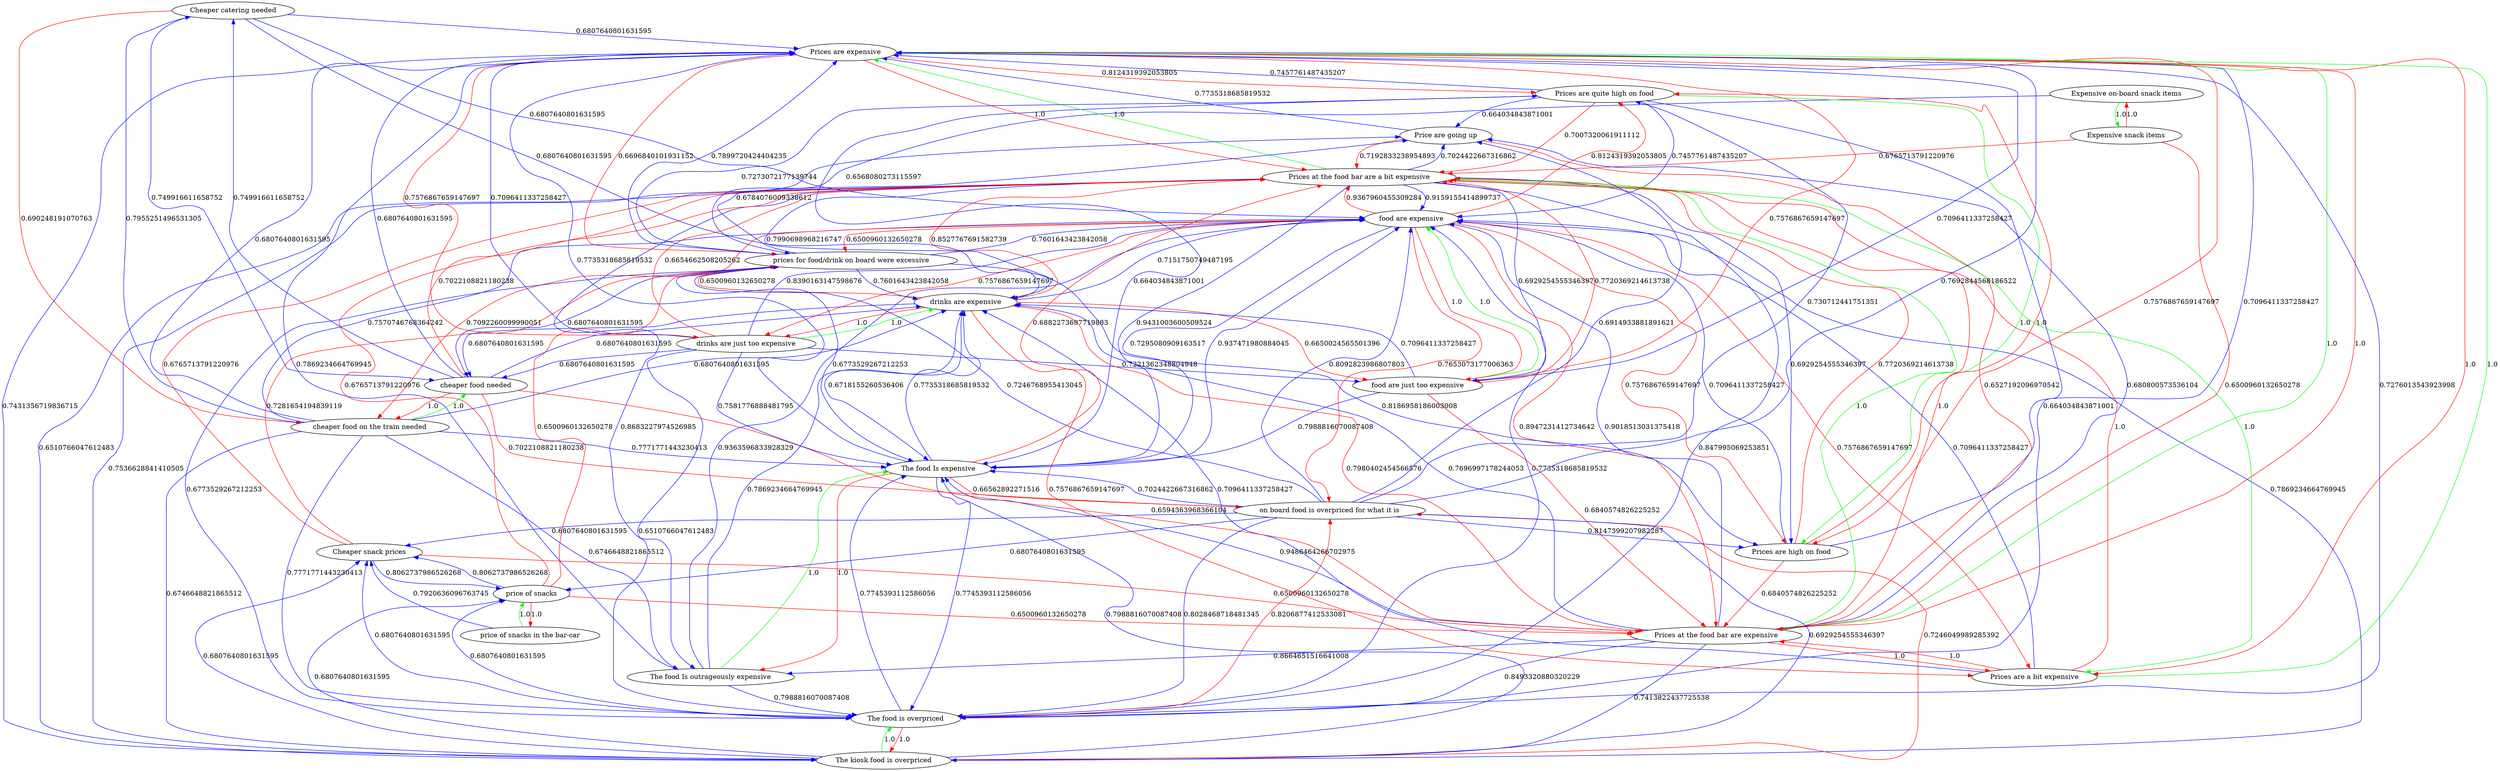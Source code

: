 digraph rawGraph {
"Cheaper catering needed";"Cheaper snack prices";"Expensive on-board snack items";"Expensive snack items";"Price are going up";"Prices are quite high on food";"Prices are high on food";"Prices at the food bar are a bit expensive";"Prices at the food bar are expensive";"Prices are expensive";"Prices are a bit expensive";"The food Is outrageously expensive";"The food Is expensive";"The kiosk food is overpriced";"The food is overpriced";"cheaper food on the train needed";"cheaper food needed";"drinks are just too expensive";"drinks are expensive";"food are just too expensive";"food are expensive";"on board food is overpriced for what it is";"price of snacks in the bar-car";"price of snacks";"prices for food/drink on board were excessive";"Expensive on-board snack items" -> "Expensive snack items" [label=1.0] [color=green]
"Expensive snack items" -> "Expensive on-board snack items" [label=1.0] [color=red]
"Prices are quite high on food" -> "Prices are high on food" [label=1.0] [color=green]
"Prices are high on food" -> "Prices are quite high on food" [label=1.0] [color=red]
"Prices are quite high on food" -> "Price are going up" [label=0.664034843871001] [color=blue]
"Prices at the food bar are a bit expensive" -> "Prices at the food bar are expensive" [label=1.0] [color=green]
"Prices at the food bar are expensive" -> "Prices are expensive" [label=1.0] [color=green]
"Prices at the food bar are a bit expensive" -> "Prices are a bit expensive" [label=1.0] [color=green]
"Prices are a bit expensive" -> "Prices are expensive" [label=1.0] [color=green]
"Prices at the food bar are a bit expensive" -> "Prices are expensive" [label=1.0] [color=green]
"Prices at the food bar are expensive" -> "Prices at the food bar are a bit expensive" [label=1.0] [color=red]
"Prices at the food bar are expensive" -> "Prices are a bit expensive" [label=1.0] [color=red]
"Prices are expensive" -> "Prices at the food bar are a bit expensive" [label=1.0] [color=red]
"Prices are expensive" -> "Prices at the food bar are expensive" [label=1.0] [color=red]
"Prices are expensive" -> "Prices are a bit expensive" [label=1.0] [color=red]
"Prices are a bit expensive" -> "Prices at the food bar are a bit expensive" [label=1.0] [color=red]
"Prices are a bit expensive" -> "Prices at the food bar are expensive" [label=1.0] [color=red]
"Cheaper catering needed" -> "Prices are expensive" [label=0.6807640801631595] [color=blue]
"Cheaper snack prices" -> "Prices at the food bar are a bit expensive" [label=0.6765713791220976] [color=red]
"Cheaper snack prices" -> "Prices at the food bar are expensive" [label=0.6500960132650278] [color=red]
"Expensive snack items" -> "Prices at the food bar are a bit expensive" [label=0.6765713791220976] [color=red]
"Expensive snack items" -> "Prices at the food bar are expensive" [label=0.6500960132650278] [color=red]
"Price are going up" -> "Prices at the food bar are a bit expensive" [label=0.7192833238954893] [color=red]
"Price are going up" -> "Prices at the food bar are expensive" [label=0.6527192096970542] [color=red]
"Price are going up" -> "Prices are expensive" [label=0.7735318685819532] [color=blue]
"Prices are quite high on food" -> "Prices at the food bar are a bit expensive" [label=0.7007320061911112] [color=red]
"Prices are quite high on food" -> "Prices are expensive" [label=0.7457761487435207] [color=blue]
"Prices are high on food" -> "Prices at the food bar are a bit expensive" [label=0.7720369214613738] [color=red]
"Prices are high on food" -> "Prices at the food bar are expensive" [label=0.6840574826225252] [color=red]
"Prices are high on food" -> "Prices are expensive" [label=0.7096411337258427] [color=blue]
"Prices at the food bar are a bit expensive" -> "Price are going up" [label=0.7024422667316862] [color=blue]
"Prices at the food bar are a bit expensive" -> "Prices are high on food" [label=0.6929254555346397] [color=blue]
"Prices at the food bar are expensive" -> "Price are going up" [label=0.680800573536104] [color=blue]
"Prices are expensive" -> "Prices are quite high on food" [label=0.8124319392053805] [color=red]
"Prices are expensive" -> "Prices are high on food" [label=0.7576867659147697] [color=red]
"The food Is outrageously expensive" -> "The food Is expensive" [label=1.0] [color=green]
"The food Is expensive" -> "The food Is outrageously expensive" [label=1.0] [color=red]
"Prices are quite high on food" -> "The food Is expensive" [label=0.664034843871001] [color=blue]
"Prices at the food bar are a bit expensive" -> "The food Is outrageously expensive" [label=0.8683227974526985] [color=blue]
"Prices at the food bar are a bit expensive" -> "The food Is expensive" [label=0.9431003600509524] [color=blue]
"Prices at the food bar are expensive" -> "The food Is outrageously expensive" [label=0.8664651516641008] [color=blue]
"Prices at the food bar are expensive" -> "The food Is expensive" [label=0.9486464266702975] [color=blue]
"The food Is outrageously expensive" -> "Prices are expensive" [label=0.7869234664769945] [color=blue]
"The food Is expensive" -> "Prices at the food bar are a bit expensive" [label=0.6882273697719883] [color=red]
"The food Is expensive" -> "Prices are expensive" [label=0.7735318685819532] [color=blue]
"The kiosk food is overpriced" -> "The food is overpriced" [label=1.0] [color=green]
"The food is overpriced" -> "The kiosk food is overpriced" [label=1.0] [color=red]
"Prices are quite high on food" -> "The food is overpriced" [label=0.664034843871001] [color=blue]
"Prices at the food bar are a bit expensive" -> "The kiosk food is overpriced" [label=0.7536628841410505] [color=blue]
"Prices at the food bar are a bit expensive" -> "The food is overpriced" [label=0.847995069253851] [color=blue]
"Prices at the food bar are expensive" -> "The kiosk food is overpriced" [label=0.7413822437725538] [color=blue]
"Prices at the food bar are expensive" -> "The food is overpriced" [label=0.8493320880320229] [color=blue]
"The food Is outrageously expensive" -> "The food is overpriced" [label=0.7988816070087408] [color=blue]
"The food Is expensive" -> "The food is overpriced" [label=0.7745393112586056] [color=blue]
"The kiosk food is overpriced" -> "Cheaper snack prices" [label=0.6807640801631595] [color=blue]
"The kiosk food is overpriced" -> "Price are going up" [label=0.6510766047612483] [color=blue]
"The kiosk food is overpriced" -> "Prices are expensive" [label=0.7431356719836715] [color=blue]
"The kiosk food is overpriced" -> "The food Is expensive" [label=0.7988816070087408] [color=blue]
"The food is overpriced" -> "Cheaper snack prices" [label=0.6807640801631595] [color=blue]
"The food is overpriced" -> "Prices are expensive" [label=0.7276013543923998] [color=blue]
"The food is overpriced" -> "The food Is expensive" [label=0.7745393112586056] [color=blue]
"cheaper food on the train needed" -> "cheaper food needed" [label=1.0] [color=green]
"cheaper food needed" -> "cheaper food on the train needed" [label=1.0] [color=red]
"Cheaper catering needed" -> "cheaper food on the train needed" [label=0.690248191070763] [color=red]
"Cheaper catering needed" -> "cheaper food needed" [label=0.749916611658752] [color=blue]
"cheaper food on the train needed" -> "Cheaper catering needed" [label=0.7955251496531305] [color=blue]
"cheaper food on the train needed" -> "Prices are expensive" [label=0.6807640801631595] [color=blue]
"cheaper food on the train needed" -> "The food Is outrageously expensive" [label=0.6746648821865512] [color=blue]
"cheaper food on the train needed" -> "The food Is expensive" [label=0.7771771443230413] [color=blue]
"cheaper food on the train needed" -> "The kiosk food is overpriced" [label=0.6746648821865512] [color=blue]
"cheaper food on the train needed" -> "The food is overpriced" [label=0.7771771443230413] [color=blue]
"cheaper food needed" -> "Cheaper catering needed" [label=0.749916611658752] [color=blue]
"cheaper food needed" -> "Prices at the food bar are a bit expensive" [label=0.7022108821180238] [color=red]
"cheaper food needed" -> "Prices at the food bar are expensive" [label=0.6594363968366104] [color=red]
"cheaper food needed" -> "Prices are expensive" [label=0.6807640801631595] [color=blue]
"drinks are just too expensive" -> "drinks are expensive" [label=1.0] [color=green]
"drinks are expensive" -> "drinks are just too expensive" [label=1.0] [color=red]
"Cheaper catering needed" -> "drinks are expensive" [label=0.6807640801631595] [color=blue]
"Prices at the food bar are a bit expensive" -> "drinks are expensive" [label=0.7990698968216747] [color=blue]
"Prices at the food bar are expensive" -> "drinks are expensive" [label=0.7696997178244053] [color=blue]
"Prices are expensive" -> "drinks are just too expensive" [label=0.7576867659147697] [color=red]
"Prices are a bit expensive" -> "drinks are expensive" [label=0.7096411337258427] [color=blue]
"The food Is outrageously expensive" -> "drinks are expensive" [label=0.7869234664769945] [color=blue]
"The food Is expensive" -> "drinks are expensive" [label=0.7735318685819532] [color=blue]
"cheaper food on the train needed" -> "drinks are expensive" [label=0.6807640801631595] [color=blue]
"cheaper food needed" -> "drinks are expensive" [label=0.6807640801631595] [color=blue]
"drinks are just too expensive" -> "Prices at the food bar are a bit expensive" [label=0.6654662508205262] [color=red]
"drinks are just too expensive" -> "Prices are expensive" [label=0.7096411337258427] [color=blue]
"drinks are just too expensive" -> "The food Is expensive" [label=0.7581776888481795] [color=blue]
"drinks are just too expensive" -> "The food is overpriced" [label=0.6510766047612483] [color=blue]
"drinks are just too expensive" -> "cheaper food needed" [label=0.6807640801631595] [color=blue]
"drinks are expensive" -> "Prices at the food bar are a bit expensive" [label=0.8527767691582739] [color=red]
"drinks are expensive" -> "Prices at the food bar are expensive" [label=0.7980402454566576] [color=red]
"drinks are expensive" -> "Prices are a bit expensive" [label=0.7576867659147697] [color=red]
"drinks are expensive" -> "The food Is expensive" [label=0.6718155260536406] [color=blue]
"drinks are expensive" -> "cheaper food needed" [label=0.6807640801631595] [color=blue]
"food are just too expensive" -> "food are expensive" [label=1.0] [color=green]
"food are expensive" -> "food are just too expensive" [label=1.0] [color=red]
"Cheaper catering needed" -> "food are expensive" [label=0.6807640801631595] [color=blue]
"Prices are quite high on food" -> "food are expensive" [label=0.7457761487435207] [color=blue]
"Prices are high on food" -> "food are expensive" [label=0.7096411337258427] [color=blue]
"Prices at the food bar are a bit expensive" -> "food are just too expensive" [label=0.6929254555346397] [color=blue]
"Prices at the food bar are a bit expensive" -> "food are expensive" [label=0.9159155414899737] [color=blue]
"Prices at the food bar are expensive" -> "food are expensive" [label=0.9018513031375418] [color=blue]
"Prices are expensive" -> "food are just too expensive" [label=0.7576867659147697] [color=red]
"Prices are a bit expensive" -> "food are expensive" [label=0.7096411337258427] [color=blue]
"The food Is outrageously expensive" -> "food are expensive" [label=0.9363596833928329] [color=blue]
"The food Is expensive" -> "food are expensive" [label=0.937471980884045] [color=blue]
"The kiosk food is overpriced" -> "food are expensive" [label=0.7869234664769945] [color=blue]
"The food is overpriced" -> "food are expensive" [label=0.7735318685819532] [color=blue]
"cheaper food on the train needed" -> "food are expensive" [label=0.7570746768364242] [color=blue]
"drinks are just too expensive" -> "food are just too expensive" [label=0.7221362348804948] [color=blue]
"drinks are just too expensive" -> "food are expensive" [label=0.8390163147598676] [color=blue]
"drinks are expensive" -> "food are just too expensive" [label=0.6650024565501396] [color=red]
"drinks are expensive" -> "food are expensive" [label=0.7151750749487195] [color=blue]
"food are just too expensive" -> "Prices at the food bar are a bit expensive" [label=0.7720369214613738] [color=red]
"food are just too expensive" -> "Prices at the food bar are expensive" [label=0.6840574826225252] [color=red]
"food are just too expensive" -> "Prices are expensive" [label=0.7096411337258427] [color=blue]
"food are just too expensive" -> "The food Is expensive" [label=0.7988816070087408] [color=blue]
"food are just too expensive" -> "drinks are expensive" [label=0.7096411337258427] [color=blue]
"food are expensive" -> "Prices are quite high on food" [label=0.8124319392053805] [color=red]
"food are expensive" -> "Prices are high on food" [label=0.7576867659147697] [color=red]
"food are expensive" -> "Prices at the food bar are a bit expensive" [label=0.9367960455309284] [color=red]
"food are expensive" -> "Prices at the food bar are expensive" [label=0.8947231412734642] [color=red]
"food are expensive" -> "Prices are a bit expensive" [label=0.7576867659147697] [color=red]
"food are expensive" -> "The food Is expensive" [label=0.7295080909163517] [color=blue]
"food are expensive" -> "cheaper food on the train needed" [label=0.7092260099990051] [color=red]
"food are expensive" -> "drinks are just too expensive" [label=0.7576867659147697] [color=red]
"The food Is expensive" -> "on board food is overpriced for what it is" [label=0.66562892271516] [color=red]
"The kiosk food is overpriced" -> "on board food is overpriced for what it is" [label=0.7246049989285392] [color=red]
"The food is overpriced" -> "on board food is overpriced for what it is" [label=0.8206877412533081] [color=red]
"cheaper food needed" -> "on board food is overpriced for what it is" [label=0.7022108821180238] [color=red]
"food are expensive" -> "on board food is overpriced for what it is" [label=0.7653073177006363] [color=red]
"on board food is overpriced for what it is" -> "Cheaper snack prices" [label=0.6807640801631595] [color=blue]
"on board food is overpriced for what it is" -> "Price are going up" [label=0.6914933881891621] [color=blue]
"on board food is overpriced for what it is" -> "Prices are quite high on food" [label=0.730712441751351] [color=blue]
"on board food is overpriced for what it is" -> "Prices are high on food" [label=0.8147399207982287] [color=blue]
"on board food is overpriced for what it is" -> "Prices are expensive" [label=0.7692844568186522] [color=blue]
"on board food is overpriced for what it is" -> "The food Is expensive" [label=0.7024422667316862] [color=blue]
"on board food is overpriced for what it is" -> "The kiosk food is overpriced" [label=0.6929254555346397] [color=blue]
"on board food is overpriced for what it is" -> "The food is overpriced" [label=0.8028468718481345] [color=blue]
"on board food is overpriced for what it is" -> "food are expensive" [label=0.8092823986807803] [color=blue]
"price of snacks in the bar-car" -> "price of snacks" [label=1.0] [color=green]
"price of snacks" -> "price of snacks in the bar-car" [label=1.0] [color=red]
"Cheaper snack prices" -> "price of snacks" [label=0.8062737986526268] [color=blue]
"The kiosk food is overpriced" -> "price of snacks" [label=0.6807640801631595] [color=blue]
"The food is overpriced" -> "price of snacks" [label=0.6807640801631595] [color=blue]
"on board food is overpriced for what it is" -> "price of snacks" [label=0.6807640801631595] [color=blue]
"price of snacks in the bar-car" -> "Cheaper snack prices" [label=0.7920636096763745] [color=blue]
"price of snacks" -> "Cheaper snack prices" [label=0.8062737986526268] [color=blue]
"price of snacks" -> "Prices at the food bar are a bit expensive" [label=0.6765713791220976] [color=red]
"price of snacks" -> "Prices at the food bar are expensive" [label=0.6500960132650278] [color=red]
"Cheaper snack prices" -> "prices for food/drink on board were excessive" [label=0.7281654194839119] [color=red]
"Expensive on-board snack items" -> "prices for food/drink on board were excessive" [label=0.6568080273115597] [color=blue]
"Prices are expensive" -> "prices for food/drink on board were excessive" [label=0.6696840101931152] [color=red]
"drinks are expensive" -> "prices for food/drink on board were excessive" [label=0.6500960132650278] [color=red]
"food are expensive" -> "prices for food/drink on board were excessive" [label=0.6500960132650278] [color=red]
"on board food is overpriced for what it is" -> "prices for food/drink on board were excessive" [label=0.7246768955413045] [color=blue]
"price of snacks" -> "prices for food/drink on board were excessive" [label=0.6500960132650278] [color=red]
"prices for food/drink on board were excessive" -> "Price are going up" [label=0.6784076009338612] [color=blue]
"prices for food/drink on board were excessive" -> "Prices are quite high on food" [label=0.7273072177139744] [color=blue]
"prices for food/drink on board were excessive" -> "Prices are high on food" [label=0.8186958186003008] [color=blue]
"prices for food/drink on board were excessive" -> "Prices are expensive" [label=0.7899720424404235] [color=blue]
"prices for food/drink on board were excessive" -> "The food Is expensive" [label=0.6773529267212253] [color=blue]
"prices for food/drink on board were excessive" -> "The food is overpriced" [label=0.6773529267212253] [color=blue]
"prices for food/drink on board were excessive" -> "cheaper food needed" [label=0.6807640801631595] [color=blue]
"prices for food/drink on board were excessive" -> "drinks are expensive" [label=0.7601643423842058] [color=blue]
"prices for food/drink on board were excessive" -> "food are expensive" [label=0.7601643423842058] [color=blue]
}